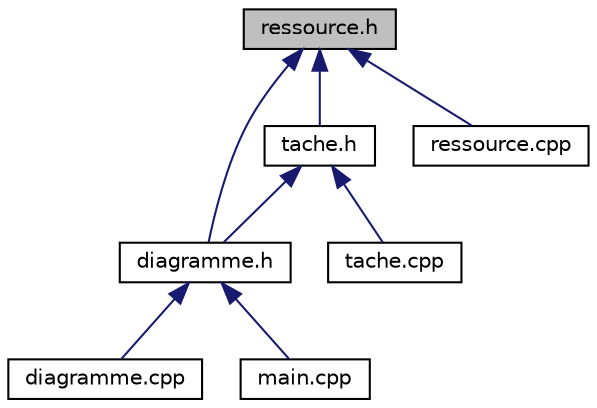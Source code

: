 digraph "ressource.h"
{
  edge [fontname="Helvetica",fontsize="10",labelfontname="Helvetica",labelfontsize="10"];
  node [fontname="Helvetica",fontsize="10",shape=record];
  Node1 [label="ressource.h",height=0.2,width=0.4,color="black", fillcolor="grey75", style="filled" fontcolor="black"];
  Node1 -> Node2 [dir="back",color="midnightblue",fontsize="10",style="solid",fontname="Helvetica"];
  Node2 [label="diagramme.h",height=0.2,width=0.4,color="black", fillcolor="white", style="filled",URL="$diagramme_8h.html",tooltip="Declaration de la class Diagramme avec le prototype des fonctions."];
  Node2 -> Node3 [dir="back",color="midnightblue",fontsize="10",style="solid",fontname="Helvetica"];
  Node3 [label="diagramme.cpp",height=0.2,width=0.4,color="black", fillcolor="white", style="filled",URL="$diagramme_8cpp.html",tooltip="Ensemble des fonctions qui réalise les opérations sur le graph."];
  Node2 -> Node4 [dir="back",color="midnightblue",fontsize="10",style="solid",fontname="Helvetica"];
  Node4 [label="main.cpp",height=0.2,width=0.4,color="black", fillcolor="white", style="filled",URL="$main_8cpp.html",tooltip="Fichier qui lance le tp de recherche operationel (chargement du graph et recherche des taches aux plu..."];
  Node1 -> Node5 [dir="back",color="midnightblue",fontsize="10",style="solid",fontname="Helvetica"];
  Node5 [label="tache.h",height=0.2,width=0.4,color="black", fillcolor="white", style="filled",URL="$tache_8h.html",tooltip="Declaration de la class Taches avec le prototype des fonctions."];
  Node5 -> Node2 [dir="back",color="midnightblue",fontsize="10",style="solid",fontname="Helvetica"];
  Node5 -> Node6 [dir="back",color="midnightblue",fontsize="10",style="solid",fontname="Helvetica"];
  Node6 [label="tache.cpp",height=0.2,width=0.4,color="black", fillcolor="white", style="filled",URL="$tache_8cpp.html",tooltip="Fichier contenent l&#39;enssemble des methodes liées à la class Tache."];
  Node1 -> Node7 [dir="back",color="midnightblue",fontsize="10",style="solid",fontname="Helvetica"];
  Node7 [label="ressource.cpp",height=0.2,width=0.4,color="black", fillcolor="white", style="filled",URL="$ressource_8cpp.html",tooltip="Methode liée a la classe Ressource."];
}
